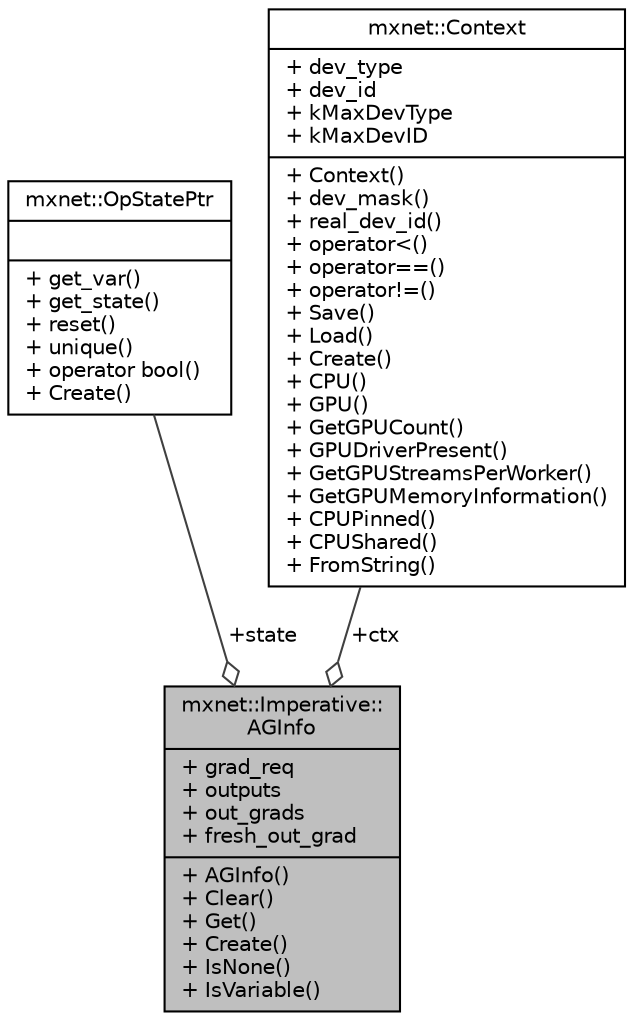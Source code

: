 digraph "mxnet::Imperative::AGInfo"
{
  edge [fontname="Helvetica",fontsize="10",labelfontname="Helvetica",labelfontsize="10"];
  node [fontname="Helvetica",fontsize="10",shape=record];
  Node1 [label="{mxnet::Imperative::\lAGInfo\n|+ grad_req\l+ outputs\l+ out_grads\l+ fresh_out_grad\l|+ AGInfo()\l+ Clear()\l+ Get()\l+ Create()\l+ IsNone()\l+ IsVariable()\l}",height=0.2,width=0.4,color="black", fillcolor="grey75", style="filled", fontcolor="black"];
  Node2 -> Node1 [color="grey25",fontsize="10",style="solid",label=" +state" ,arrowhead="odiamond",fontname="Helvetica"];
  Node2 [label="{mxnet::OpStatePtr\n||+ get_var()\l+ get_state()\l+ reset()\l+ unique()\l+ operator bool()\l+ Create()\l}",height=0.2,width=0.4,color="black", fillcolor="white", style="filled",URL="$classmxnet_1_1OpStatePtr.html",tooltip="Operator state. This is a pointer type, its content is mutable even if OpStatePtr is const..."];
  Node3 -> Node1 [color="grey25",fontsize="10",style="solid",label=" +ctx" ,arrowhead="odiamond",fontname="Helvetica"];
  Node3 [label="{mxnet::Context\n|+ dev_type\l+ dev_id\l+ kMaxDevType\l+ kMaxDevID\l|+ Context()\l+ dev_mask()\l+ real_dev_id()\l+ operator\<()\l+ operator==()\l+ operator!=()\l+ Save()\l+ Load()\l+ Create()\l+ CPU()\l+ GPU()\l+ GetGPUCount()\l+ GPUDriverPresent()\l+ GetGPUStreamsPerWorker()\l+ GetGPUMemoryInformation()\l+ CPUPinned()\l+ CPUShared()\l+ FromString()\l}",height=0.2,width=0.4,color="black", fillcolor="white", style="filled",URL="$structmxnet_1_1Context.html",tooltip="Context information about the execution environment. "];
}
